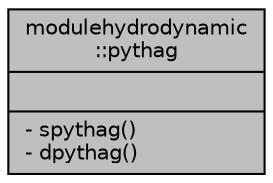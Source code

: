 digraph "modulehydrodynamic::pythag"
{
 // LATEX_PDF_SIZE
  edge [fontname="Helvetica",fontsize="10",labelfontname="Helvetica",labelfontsize="10"];
  node [fontname="Helvetica",fontsize="10",shape=record];
  Node1 [label="{modulehydrodynamic\l::pythag\n||- spythag()\l- dpythag()\l}",height=0.2,width=0.4,color="black", fillcolor="grey75", style="filled", fontcolor="black",tooltip=" "];
}
